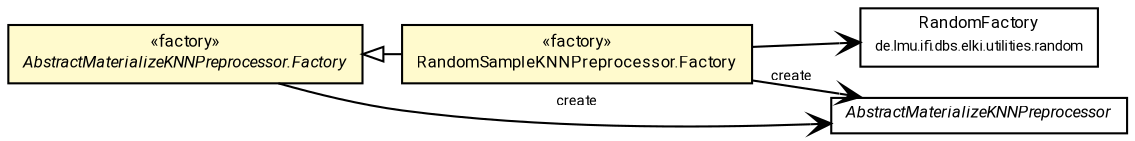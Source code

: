 #!/usr/local/bin/dot
#
# Class diagram 
# Generated by UMLGraph version R5_7_2-60-g0e99a6 (http://www.spinellis.gr/umlgraph/)
#

digraph G {
	graph [fontnames="svg"]
	edge [fontname="Roboto",fontsize=7,labelfontname="Roboto",labelfontsize=7,color="black"];
	node [fontname="Roboto",fontcolor="black",fontsize=8,shape=plaintext,margin=0,width=0,height=0];
	nodesep=0.15;
	ranksep=0.25;
	rankdir=LR;
	// de.lmu.ifi.dbs.elki.utilities.random.RandomFactory
	c8685099 [label=<<table title="de.lmu.ifi.dbs.elki.utilities.random.RandomFactory" border="0" cellborder="1" cellspacing="0" cellpadding="2" href="../../../utilities/random/RandomFactory.html" target="_parent">
		<tr><td><table border="0" cellspacing="0" cellpadding="1">
		<tr><td align="center" balign="center"> <font face="Roboto">RandomFactory</font> </td></tr>
		<tr><td align="center" balign="center"> <font face="Roboto" point-size="7.0">de.lmu.ifi.dbs.elki.utilities.random</font> </td></tr>
		</table></td></tr>
		</table>>, URL="../../../utilities/random/RandomFactory.html"];
	// de.lmu.ifi.dbs.elki.index.preprocessed.knn.RandomSampleKNNPreprocessor.Factory<O>
	c8685611 [label=<<table title="de.lmu.ifi.dbs.elki.index.preprocessed.knn.RandomSampleKNNPreprocessor.Factory" border="0" cellborder="1" cellspacing="0" cellpadding="2" bgcolor="lemonChiffon" href="RandomSampleKNNPreprocessor.Factory.html" target="_parent">
		<tr><td><table border="0" cellspacing="0" cellpadding="1">
		<tr><td align="center" balign="center"> &#171;factory&#187; </td></tr>
		<tr><td align="center" balign="center"> <font face="Roboto">RandomSampleKNNPreprocessor.Factory</font> </td></tr>
		</table></td></tr>
		</table>>, URL="RandomSampleKNNPreprocessor.Factory.html"];
	// de.lmu.ifi.dbs.elki.index.preprocessed.knn.AbstractMaterializeKNNPreprocessor<O>
	c8685625 [label=<<table title="de.lmu.ifi.dbs.elki.index.preprocessed.knn.AbstractMaterializeKNNPreprocessor" border="0" cellborder="1" cellspacing="0" cellpadding="2" href="AbstractMaterializeKNNPreprocessor.html" target="_parent">
		<tr><td><table border="0" cellspacing="0" cellpadding="1">
		<tr><td align="center" balign="center"> <font face="Roboto"><i>AbstractMaterializeKNNPreprocessor</i></font> </td></tr>
		</table></td></tr>
		</table>>, URL="AbstractMaterializeKNNPreprocessor.html"];
	// de.lmu.ifi.dbs.elki.index.preprocessed.knn.AbstractMaterializeKNNPreprocessor.Factory<O>
	c8685626 [label=<<table title="de.lmu.ifi.dbs.elki.index.preprocessed.knn.AbstractMaterializeKNNPreprocessor.Factory" border="0" cellborder="1" cellspacing="0" cellpadding="2" bgcolor="LemonChiffon" href="AbstractMaterializeKNNPreprocessor.Factory.html" target="_parent">
		<tr><td><table border="0" cellspacing="0" cellpadding="1">
		<tr><td align="center" balign="center"> &#171;factory&#187; </td></tr>
		<tr><td align="center" balign="center"> <font face="Roboto"><i>AbstractMaterializeKNNPreprocessor.Factory</i></font> </td></tr>
		</table></td></tr>
		</table>>, URL="AbstractMaterializeKNNPreprocessor.Factory.html"];
	// de.lmu.ifi.dbs.elki.index.preprocessed.knn.RandomSampleKNNPreprocessor.Factory<O> extends de.lmu.ifi.dbs.elki.index.preprocessed.knn.AbstractMaterializeKNNPreprocessor.Factory<O>
	c8685626 -> c8685611 [arrowtail=empty,dir=back,weight=10];
	// de.lmu.ifi.dbs.elki.index.preprocessed.knn.RandomSampleKNNPreprocessor.Factory<O> navassoc de.lmu.ifi.dbs.elki.index.preprocessed.knn.AbstractMaterializeKNNPreprocessor<O>
	c8685611 -> c8685625 [arrowhead=open,weight=1,label="create"];
	// de.lmu.ifi.dbs.elki.index.preprocessed.knn.AbstractMaterializeKNNPreprocessor.Factory<O> navassoc de.lmu.ifi.dbs.elki.index.preprocessed.knn.AbstractMaterializeKNNPreprocessor<O>
	c8685626 -> c8685625 [arrowhead=open,weight=1,label="create"];
	// de.lmu.ifi.dbs.elki.index.preprocessed.knn.RandomSampleKNNPreprocessor.Factory<O> navassoc de.lmu.ifi.dbs.elki.utilities.random.RandomFactory
	c8685611 -> c8685099 [arrowhead=open,weight=1];
}


